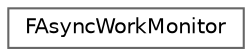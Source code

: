 digraph "Graphical Class Hierarchy"
{
 // INTERACTIVE_SVG=YES
 // LATEX_PDF_SIZE
  bgcolor="transparent";
  edge [fontname=Helvetica,fontsize=10,labelfontname=Helvetica,labelfontsize=10];
  node [fontname=Helvetica,fontsize=10,shape=box,height=0.2,width=0.4];
  rankdir="LR";
  Node0 [id="Node000000",label="FAsyncWorkMonitor",height=0.2,width=0.4,color="grey40", fillcolor="white", style="filled",URL="$de/dcc/structFAsyncWorkMonitor.html",tooltip=" "];
}
